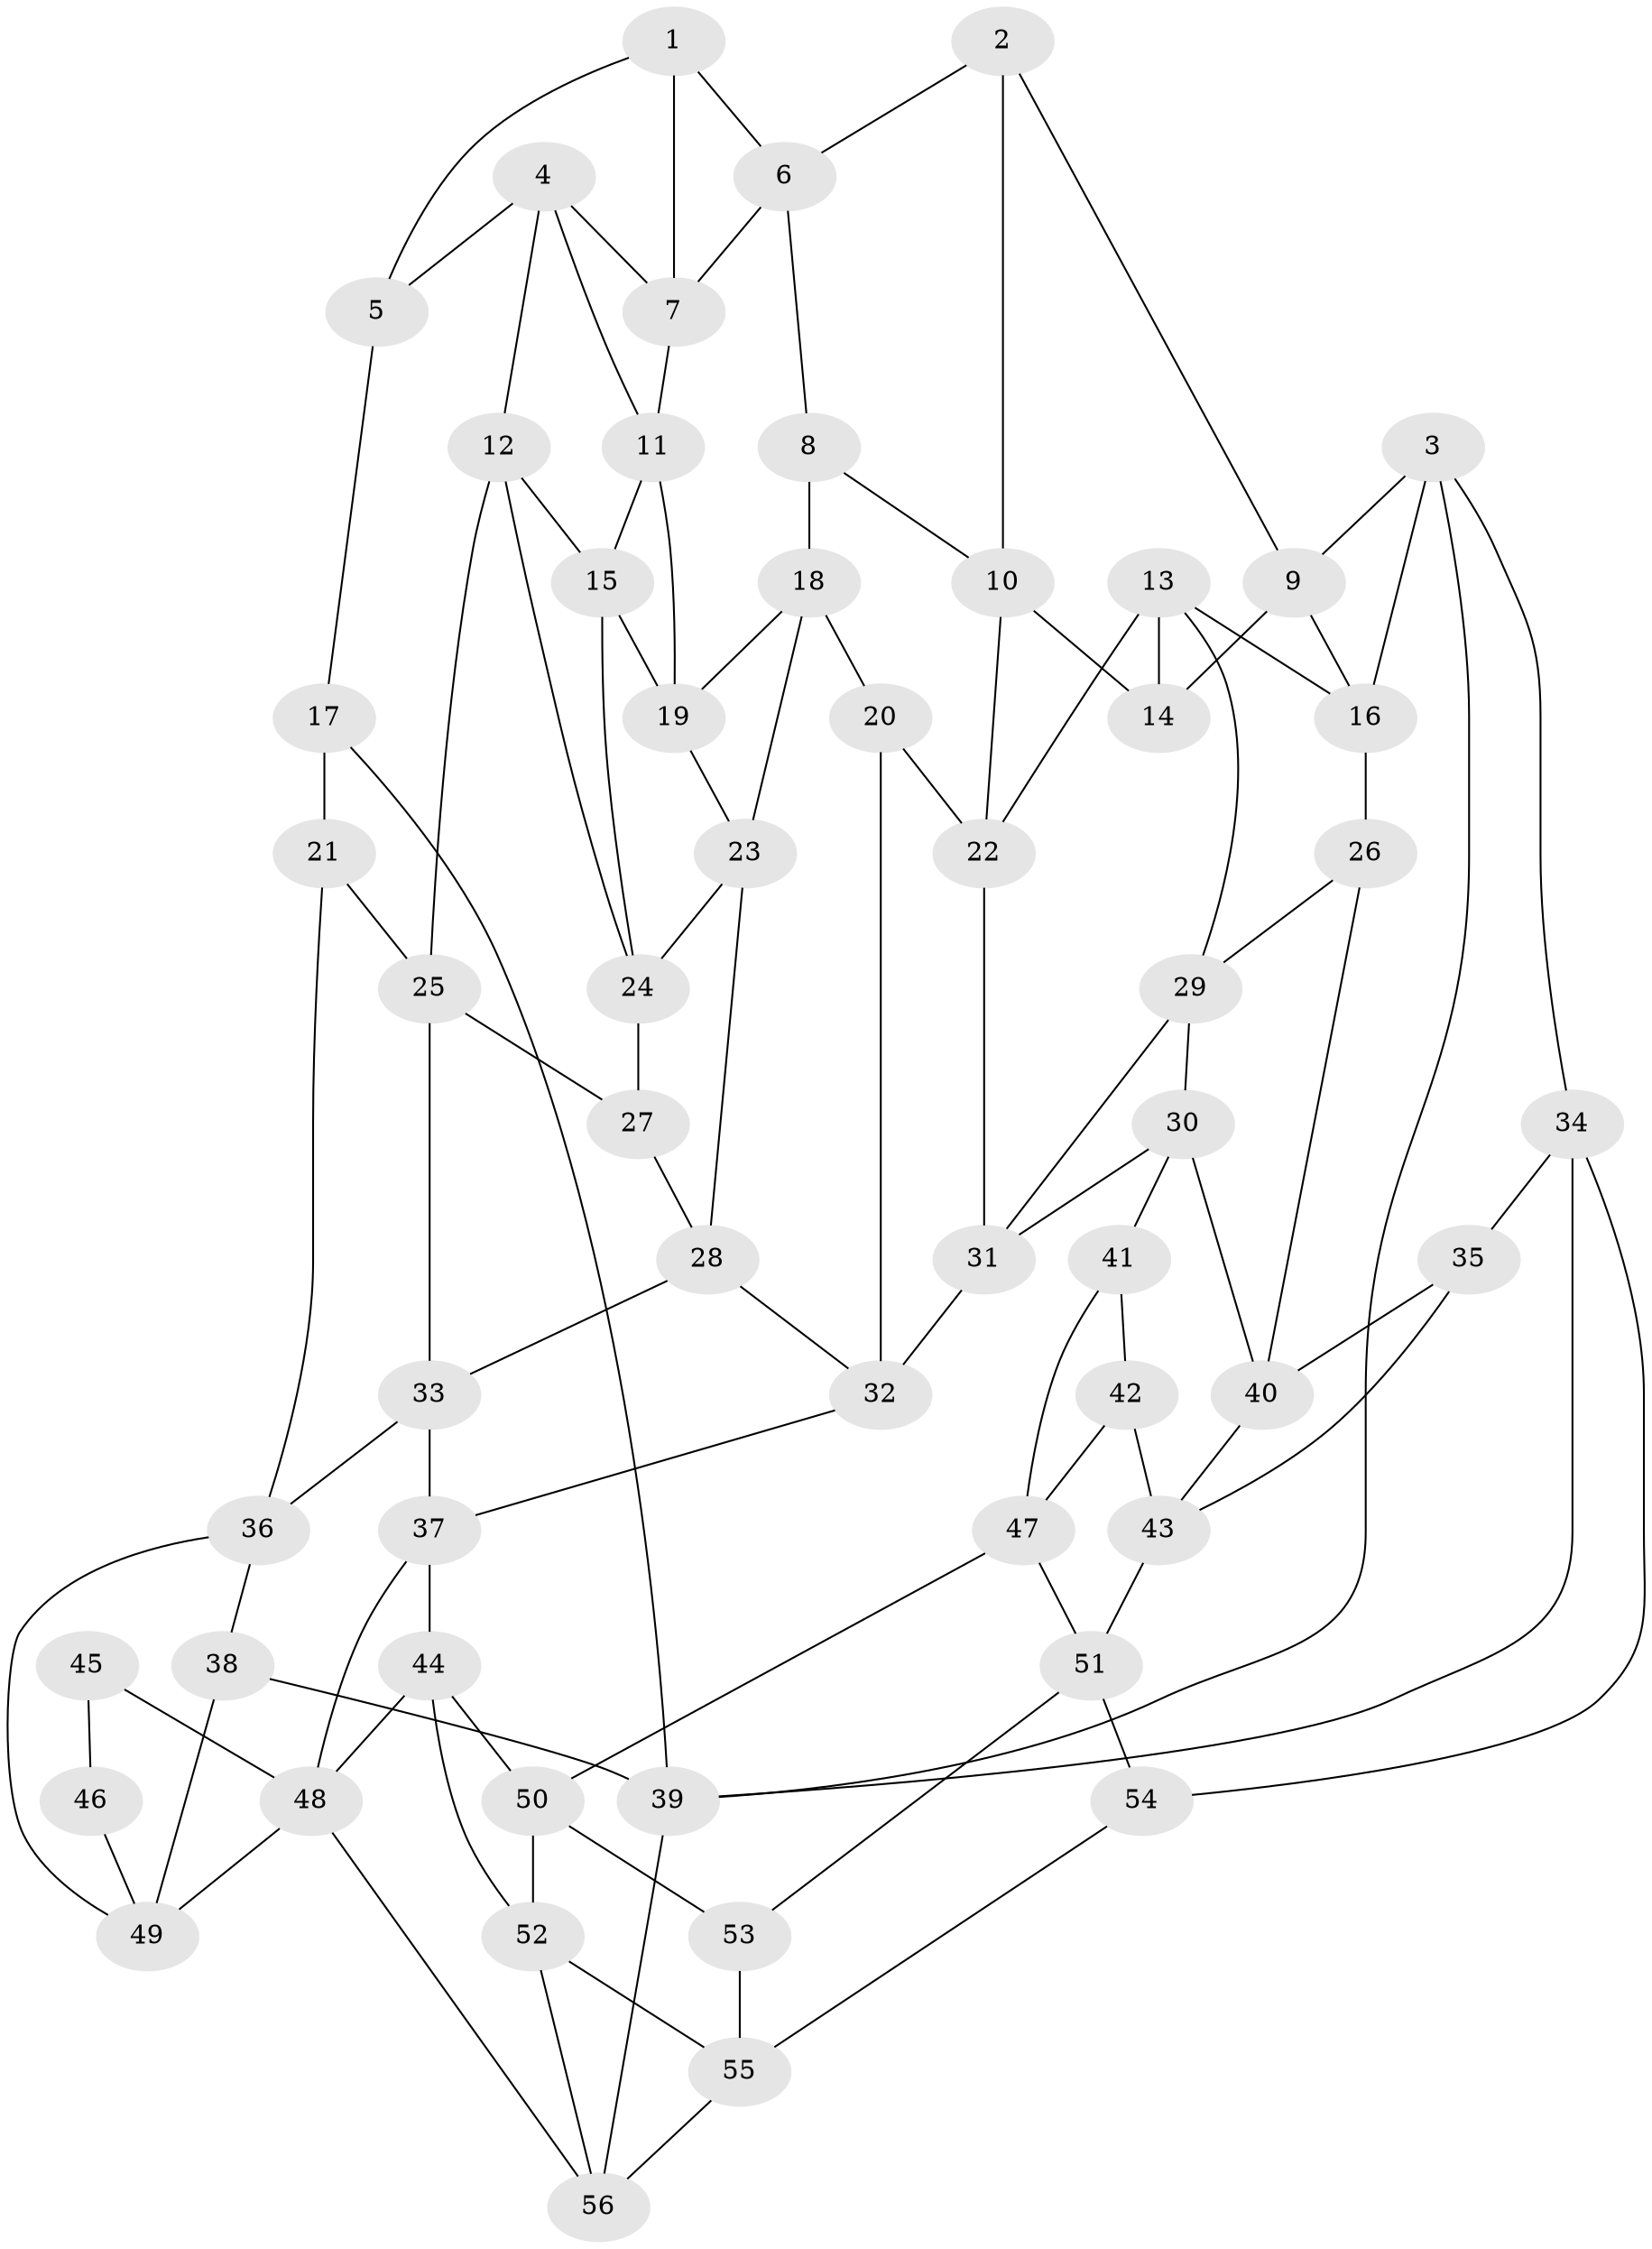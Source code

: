 // original degree distribution, {3: 0.014285714285714285, 4: 0.2571428571428571, 6: 0.24285714285714285, 5: 0.4857142857142857}
// Generated by graph-tools (version 1.1) at 2025/38/03/04/25 23:38:27]
// undirected, 56 vertices, 103 edges
graph export_dot {
  node [color=gray90,style=filled];
  1;
  2;
  3;
  4;
  5;
  6;
  7;
  8;
  9;
  10;
  11;
  12;
  13;
  14;
  15;
  16;
  17;
  18;
  19;
  20;
  21;
  22;
  23;
  24;
  25;
  26;
  27;
  28;
  29;
  30;
  31;
  32;
  33;
  34;
  35;
  36;
  37;
  38;
  39;
  40;
  41;
  42;
  43;
  44;
  45;
  46;
  47;
  48;
  49;
  50;
  51;
  52;
  53;
  54;
  55;
  56;
  1 -- 5 [weight=1.0];
  1 -- 6 [weight=1.0];
  1 -- 7 [weight=1.0];
  2 -- 6 [weight=1.0];
  2 -- 9 [weight=1.0];
  2 -- 10 [weight=1.0];
  3 -- 9 [weight=1.0];
  3 -- 16 [weight=1.0];
  3 -- 34 [weight=1.0];
  3 -- 39 [weight=1.0];
  4 -- 5 [weight=1.0];
  4 -- 7 [weight=1.0];
  4 -- 11 [weight=1.0];
  4 -- 12 [weight=1.0];
  5 -- 17 [weight=2.0];
  6 -- 7 [weight=1.0];
  6 -- 8 [weight=1.0];
  7 -- 11 [weight=1.0];
  8 -- 10 [weight=1.0];
  8 -- 18 [weight=1.0];
  9 -- 14 [weight=1.0];
  9 -- 16 [weight=1.0];
  10 -- 14 [weight=2.0];
  10 -- 22 [weight=1.0];
  11 -- 15 [weight=1.0];
  11 -- 19 [weight=1.0];
  12 -- 15 [weight=1.0];
  12 -- 24 [weight=1.0];
  12 -- 25 [weight=1.0];
  13 -- 14 [weight=1.0];
  13 -- 16 [weight=1.0];
  13 -- 22 [weight=1.0];
  13 -- 29 [weight=1.0];
  15 -- 19 [weight=1.0];
  15 -- 24 [weight=1.0];
  16 -- 26 [weight=1.0];
  17 -- 21 [weight=1.0];
  17 -- 39 [weight=2.0];
  18 -- 19 [weight=1.0];
  18 -- 20 [weight=1.0];
  18 -- 23 [weight=1.0];
  19 -- 23 [weight=1.0];
  20 -- 22 [weight=1.0];
  20 -- 32 [weight=1.0];
  21 -- 25 [weight=1.0];
  21 -- 36 [weight=1.0];
  22 -- 31 [weight=1.0];
  23 -- 24 [weight=1.0];
  23 -- 28 [weight=1.0];
  24 -- 27 [weight=1.0];
  25 -- 27 [weight=2.0];
  25 -- 33 [weight=1.0];
  26 -- 29 [weight=1.0];
  26 -- 40 [weight=1.0];
  27 -- 28 [weight=1.0];
  28 -- 32 [weight=1.0];
  28 -- 33 [weight=1.0];
  29 -- 30 [weight=1.0];
  29 -- 31 [weight=1.0];
  30 -- 31 [weight=1.0];
  30 -- 40 [weight=1.0];
  30 -- 41 [weight=1.0];
  31 -- 32 [weight=2.0];
  32 -- 37 [weight=1.0];
  33 -- 36 [weight=1.0];
  33 -- 37 [weight=1.0];
  34 -- 35 [weight=1.0];
  34 -- 39 [weight=1.0];
  34 -- 54 [weight=2.0];
  35 -- 40 [weight=1.0];
  35 -- 43 [weight=1.0];
  36 -- 38 [weight=1.0];
  36 -- 49 [weight=1.0];
  37 -- 44 [weight=1.0];
  37 -- 48 [weight=1.0];
  38 -- 39 [weight=1.0];
  38 -- 49 [weight=2.0];
  39 -- 56 [weight=1.0];
  40 -- 43 [weight=1.0];
  41 -- 42 [weight=1.0];
  41 -- 47 [weight=2.0];
  42 -- 43 [weight=2.0];
  42 -- 47 [weight=1.0];
  43 -- 51 [weight=1.0];
  44 -- 48 [weight=1.0];
  44 -- 50 [weight=1.0];
  44 -- 52 [weight=1.0];
  45 -- 46 [weight=2.0];
  45 -- 48 [weight=2.0];
  46 -- 49 [weight=2.0];
  47 -- 50 [weight=1.0];
  47 -- 51 [weight=1.0];
  48 -- 49 [weight=1.0];
  48 -- 56 [weight=1.0];
  50 -- 52 [weight=1.0];
  50 -- 53 [weight=1.0];
  51 -- 53 [weight=1.0];
  51 -- 54 [weight=1.0];
  52 -- 55 [weight=1.0];
  52 -- 56 [weight=1.0];
  53 -- 55 [weight=2.0];
  54 -- 55 [weight=1.0];
  55 -- 56 [weight=1.0];
}

